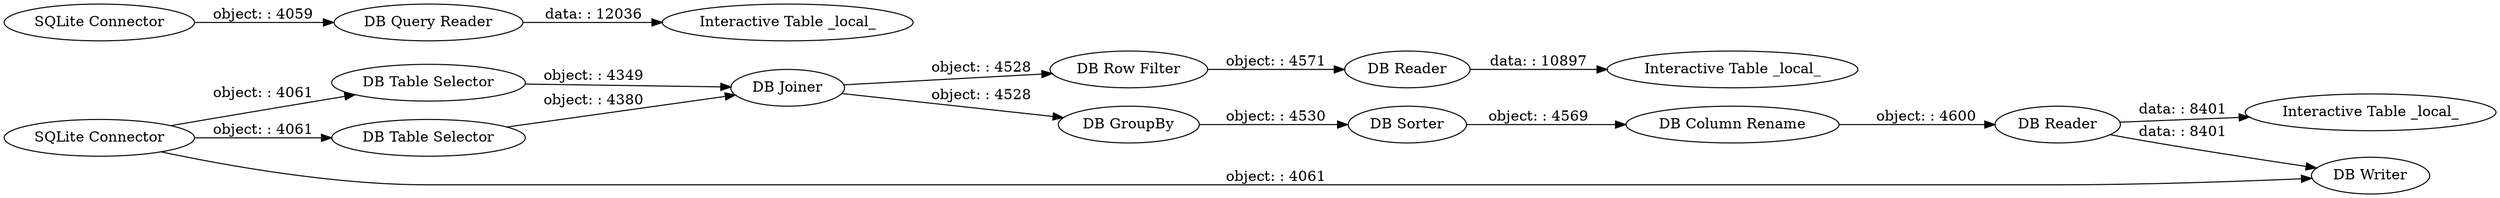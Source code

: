 digraph {
	"1334767208668346313_6" [label="DB Table Selector"]
	"1334767208668346313_479" [label="DB Sorter"]
	"1334767208668346313_478" [label="Interactive Table _local_"]
	"1334767208668346313_470" [label="DB Joiner"]
	"1334767208668346313_476" [label="DB GroupBy"]
	"1334767208668346313_464" [label="SQLite Connector"]
	"1334767208668346313_473" [label="DB Row Filter"]
	"1334767208668346313_475" [label="Interactive Table _local_"]
	"1334767208668346313_477" [label="DB Reader"]
	"1334767208668346313_483" [label="Interactive Table _local_"]
	"1334767208668346313_485" [label="DB Writer"]
	"1334767208668346313_474" [label="DB Reader"]
	"1334767208668346313_486" [label="DB Column Rename"]
	"1334767208668346313_466" [label="DB Table Selector"]
	"1334767208668346313_484" [label="SQLite Connector"]
	"1334767208668346313_487" [label="DB Query Reader"]
	"1334767208668346313_484" -> "1334767208668346313_487" [label="object: : 4059"]
	"1334767208668346313_477" -> "1334767208668346313_485" [label="data: : 8401"]
	"1334767208668346313_464" -> "1334767208668346313_6" [label="object: : 4061"]
	"1334767208668346313_486" -> "1334767208668346313_477" [label="object: : 4600"]
	"1334767208668346313_487" -> "1334767208668346313_483" [label="data: : 12036"]
	"1334767208668346313_6" -> "1334767208668346313_470" [label="object: : 4380"]
	"1334767208668346313_464" -> "1334767208668346313_485" [label="object: : 4061"]
	"1334767208668346313_466" -> "1334767208668346313_470" [label="object: : 4349"]
	"1334767208668346313_473" -> "1334767208668346313_474" [label="object: : 4571"]
	"1334767208668346313_470" -> "1334767208668346313_473" [label="object: : 4528"]
	"1334767208668346313_479" -> "1334767208668346313_486" [label="object: : 4569"]
	"1334767208668346313_474" -> "1334767208668346313_475" [label="data: : 10897"]
	"1334767208668346313_470" -> "1334767208668346313_476" [label="object: : 4528"]
	"1334767208668346313_477" -> "1334767208668346313_478" [label="data: : 8401"]
	"1334767208668346313_464" -> "1334767208668346313_466" [label="object: : 4061"]
	"1334767208668346313_476" -> "1334767208668346313_479" [label="object: : 4530"]
	rankdir=LR
}
